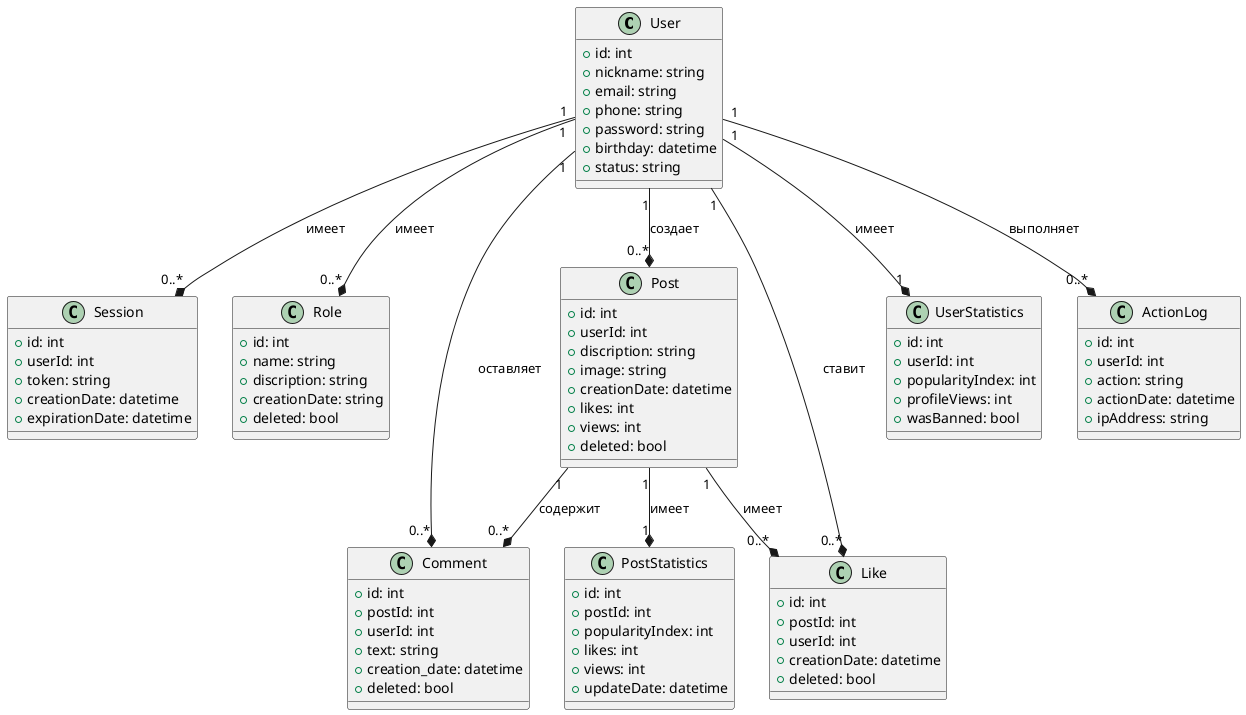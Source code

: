 @startuml LL
'User Service
class User {
  + id: int
  + nickname: string
  + email: string
  + phone: string
  + password: string
  + birthday: datetime
  + status: string
}

class Session {
  + id: int
  + userId: int
  + token: string
  + creationDate: datetime
  + expirationDate: datetime
}

class Role {
  + id: int
  + name: string
  + discription: string
  + creationDate: string
  + deleted: bool
}

'Posts And Comments Service
class Post {
  + id: int
  + userId: int
  + discription: string
  + image: string
  + creationDate: datetime
  + likes: int
  + views: int
  + deleted: bool
}

class Comment {
  + id: int
  + postId: int
  + userId: int
  + text: string
  + creation_date: datetime
  + deleted: bool
}

class Like {
  + id: int
  + postId: int
  + userId: int
  + creationDate: datetime
  + deleted: bool
}

'Statistics Service
class PostStatistics {
    + id: int
    + postId: int
    + popularityIndex: int
    + likes: int
    + views: int
    + updateDate: datetime
}

class UserStatistics {
    + id: int
    + userId: int
    + popularityIndex: int
    + profileViews: int
    + wasBanned: bool
}

class ActionLog {
  + id: int
  + userId: int
  + action: string
  + actionDate: datetime
  + ipAddress: string
}

User "1" --* "0..*" Session : имеет
User "1" --* "0..*" Role : имеет
User "1" --* "0..*" Post : создает
User "1" --* "0..*" Comment : оставляет
User "1" --* "0..*" Like : ставит
Post "1" --* "0..*" Comment : содержит
Post "1" --* "0..*" Like : имеет
Post "1" --* "1" PostStatistics : имеет
User "1" --* "1" UserStatistics : имеет
User "1" --* "0..*" ActionLog : выполняет

@enduml